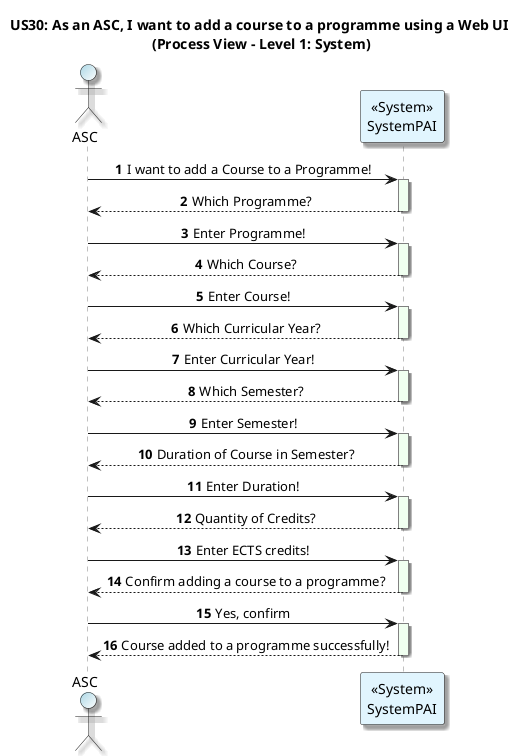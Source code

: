 @startuml
title US30: As an ASC, I want to add a course to a programme using a Web UI\n (Process View - Level 1: System)
skinparam {
  ActivityPadding 2
  ActivityMargin 2
  BoxPadding 2
}
skinparam sequence {
    LifeLineBorderColor Grey
    LifeLineBackgroundColor HoneyDew
}
skinparam defaultTextAlignment center
skinparam shadowing true

autonumber

actor ASC as admin #LightBlue/White
participant "<<System>>\nSystemPAI" as System #E1F5FE

admin -> System: I want to add a Course to a Programme!
activate System

System --> admin: Which Programme?
deactivate System #teal

admin -> System: Enter Programme!
activate System

System --> admin: Which Course?
deactivate System

admin -> System: Enter Course!
activate System

System --> admin: Which Curricular Year?
deactivate System

admin -> System: Enter Curricular Year!
activate System

System --> admin: Which Semester?
deactivate System

admin -> System: Enter Semester!
activate System

System --> admin: Duration of Course in Semester?
deactivate System

admin -> System: Enter Duration!
activate System

System --> admin: Quantity of Credits?
deactivate System

admin -> System: Enter ECTS credits!
activate System

System --> admin: Confirm adding a course to a programme?
deactivate System

admin -> System: Yes, confirm
activate System

System --> admin: Course added to a programme successfully!
deactivate System
@enduml